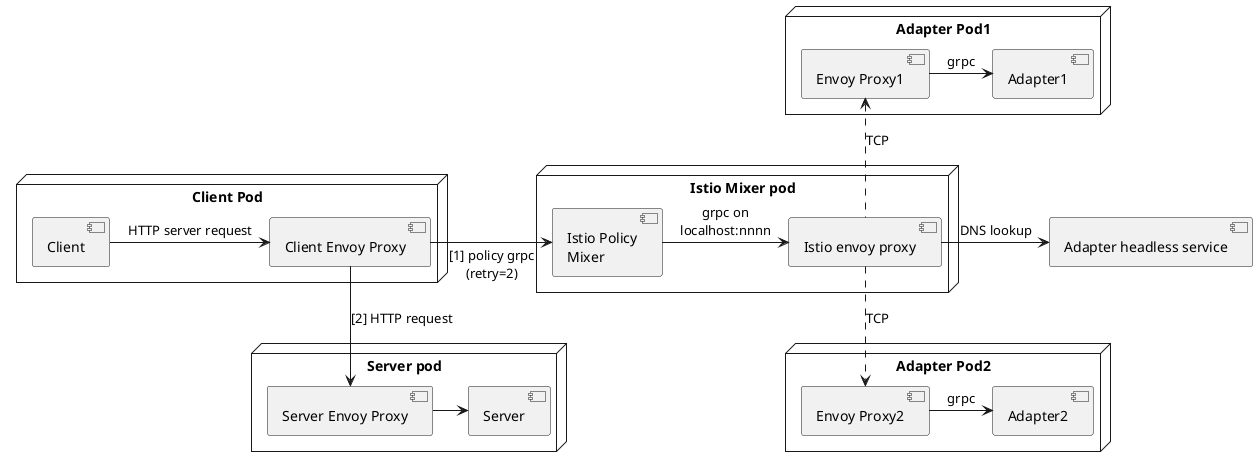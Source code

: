 @startuml

node "Client Pod" {
    [Client] as cc
    [Client Envoy Proxy] as ccep
}

node "Istio Mixer pod" {
    [Istio Policy\nMixer] as ipm
    [Istio envoy proxy] as iep
}

[Adapter headless service] as cas

node "Adapter Pod1" {
    [Envoy Proxy1] as cep1
    [Adapter1] as ca1
}

node "Adapter Pod2" {
    [Envoy Proxy2] as cep2
    [Adapter2] as ca2
}

node "Server pod" {
    [Server Envoy Proxy] as sep
    [Server] as s
}

cc -> ccep: HTTP server request
ccep -> ipm : [1] policy grpc\n(retry=2)

ipm -> iep : grpc on\nlocalhost:nnnn

iep -> cas : DNS lookup

cep1 -> ca1 : grpc
cep2 -> ca2 : grpc

iep .up.> cep1 : TCP
iep .down.> cep2 : TCP

ccep -down-> sep : [2] HTTP request
sep -> s

@enduml
